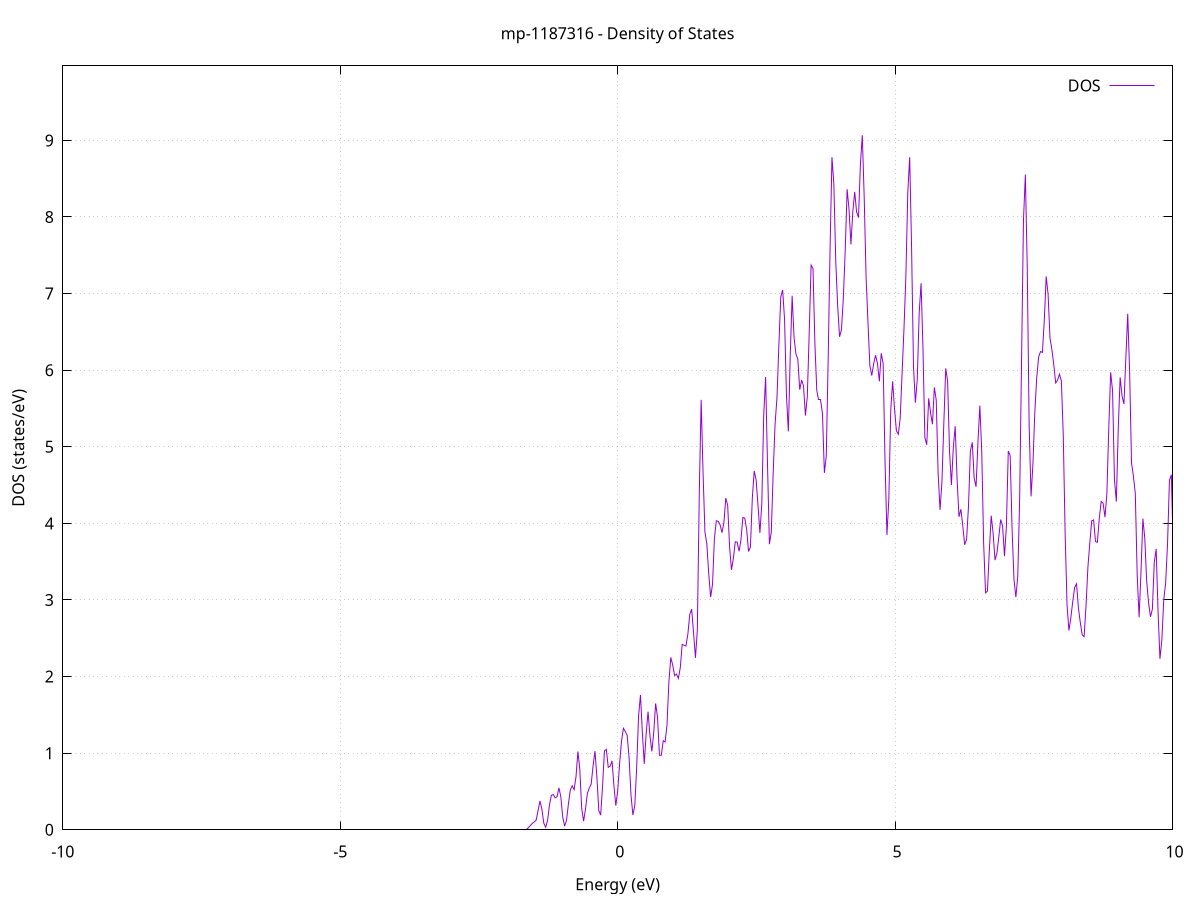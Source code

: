 set title 'mp-1187316 - Density of States'
set xlabel 'Energy (eV)'
set ylabel 'DOS (states/eV)'
set grid
set xrange [-10:10]
set yrange [0:9.973]
set xzeroaxis lt -1
set terminal png size 800,600
set output 'mp-1187316_dos_gnuplot.png'
plot '-' using 1:2 with lines title 'DOS'
-49.442800 0.000000
-49.408600 0.000000
-49.374500 0.000000
-49.340300 0.000000
-49.306100 0.000000
-49.271900 0.000000
-49.237800 0.000000
-49.203600 0.000000
-49.169400 0.000000
-49.135300 0.000000
-49.101100 0.000000
-49.066900 0.000000
-49.032800 0.000000
-48.998600 0.000000
-48.964400 0.000000
-48.930200 0.000000
-48.896100 0.000000
-48.861900 0.000000
-48.827700 0.000000
-48.793600 0.000000
-48.759400 0.000000
-48.725200 0.000000
-48.691100 0.000000
-48.656900 0.000000
-48.622700 0.000000
-48.588500 0.000000
-48.554400 0.000000
-48.520200 0.000000
-48.486000 0.000000
-48.451900 0.000000
-48.417700 0.000000
-48.383500 0.000000
-48.349400 0.000000
-48.315200 0.000000
-48.281000 0.000000
-48.246800 0.000000
-48.212700 0.000000
-48.178500 0.000000
-48.144300 0.000000
-48.110200 0.000000
-48.076000 0.000000
-48.041800 0.000000
-48.007700 0.000000
-47.973500 0.000000
-47.939300 0.000000
-47.905100 0.000000
-47.871000 0.000000
-47.836800 0.000000
-47.802600 0.000000
-47.768500 0.000000
-47.734300 0.000000
-47.700100 0.000000
-47.666000 0.000000
-47.631800 0.000000
-47.597600 0.000000
-47.563400 0.000000
-47.529300 0.000000
-47.495100 0.000000
-47.460900 0.000000
-47.426800 0.000000
-47.392600 0.000000
-47.358400 0.000000
-47.324200 0.000000
-47.290100 0.000000
-47.255900 0.000000
-47.221700 0.000000
-47.187600 0.000000
-47.153400 0.000000
-47.119200 0.000000
-47.085100 0.000000
-47.050900 0.000000
-47.016700 0.000000
-46.982500 0.000000
-46.948400 0.000000
-46.914200 0.000000
-46.880000 0.000000
-46.845900 0.000000
-46.811700 0.000000
-46.777500 0.000000
-46.743400 0.000000
-46.709200 0.000000
-46.675000 0.000000
-46.640800 0.000000
-46.606700 0.000000
-46.572500 0.000000
-46.538300 0.000000
-46.504200 0.000100
-46.470000 0.004500
-46.435800 0.139100
-46.401700 1.754000
-46.367500 9.192200
-46.333300 20.195800
-46.299100 18.690900
-46.265000 7.283100
-46.230800 1.188200
-46.196600 0.080400
-46.162500 0.002200
-46.128300 0.000000
-46.094100 0.000000
-46.060000 0.000000
-46.025800 0.000000
-45.991600 0.000000
-45.957400 0.000000
-45.923300 0.000000
-45.889100 0.000000
-45.854900 0.000000
-45.820800 0.000000
-45.786600 0.000000
-45.752400 0.000000
-45.718300 0.000000
-45.684100 0.000000
-45.649900 0.000000
-45.615700 0.000000
-45.581600 0.000000
-45.547400 0.000000
-45.513200 0.000000
-45.479100 0.000000
-45.444900 0.000000
-45.410700 0.000000
-45.376600 0.000000
-45.342400 0.000000
-45.308200 0.000000
-45.274000 0.000000
-45.239900 0.000000
-45.205700 0.000000
-45.171500 0.000000
-45.137400 0.000000
-45.103200 0.000000
-45.069000 0.000000
-45.034900 0.000000
-45.000700 0.000000
-44.966500 0.000000
-44.932300 0.000000
-44.898200 0.000000
-44.864000 0.000000
-44.829800 0.000000
-44.795700 0.000000
-44.761500 0.000000
-44.727300 0.000000
-44.693100 0.000000
-44.659000 0.000000
-44.624800 0.000000
-44.590600 0.000000
-44.556500 0.000000
-44.522300 0.000000
-44.488100 0.000000
-44.454000 0.000000
-44.419800 0.000000
-44.385600 0.000000
-44.351400 0.000000
-44.317300 0.000000
-44.283100 0.000000
-44.248900 0.000000
-44.214800 0.000000
-44.180600 0.000000
-44.146400 0.000000
-44.112300 0.000000
-44.078100 0.000000
-44.043900 0.000000
-44.009700 0.000000
-43.975600 0.000000
-43.941400 0.000000
-43.907200 0.000000
-43.873100 0.000000
-43.838900 0.000000
-43.804700 0.000000
-43.770600 0.000000
-43.736400 0.000000
-43.702200 0.000000
-43.668000 0.000000
-43.633900 0.000000
-43.599700 0.000000
-43.565500 0.000000
-43.531400 0.000000
-43.497200 0.000000
-43.463000 0.000000
-43.428900 0.000000
-43.394700 0.000000
-43.360500 0.000000
-43.326300 0.000000
-43.292200 0.000000
-43.258000 0.000000
-43.223800 0.000000
-43.189700 0.000000
-43.155500 0.000000
-43.121300 0.000000
-43.087200 0.000000
-43.053000 0.000000
-43.018800 0.000000
-42.984600 0.000000
-42.950500 0.000000
-42.916300 0.000000
-42.882100 0.000000
-42.848000 0.000000
-42.813800 0.000000
-42.779600 0.000000
-42.745500 0.000000
-42.711300 0.000000
-42.677100 0.000000
-42.642900 0.000000
-42.608800 0.000000
-42.574600 0.000000
-42.540400 0.000000
-42.506300 0.000000
-42.472100 0.000000
-42.437900 0.000000
-42.403800 0.000000
-42.369600 0.000000
-42.335400 0.000000
-42.301200 0.000000
-42.267100 0.000000
-42.232900 0.000000
-42.198700 0.000000
-42.164600 0.000000
-42.130400 0.000000
-42.096200 0.000000
-42.062000 0.000000
-42.027900 0.000000
-41.993700 0.000000
-41.959500 0.000000
-41.925400 0.000000
-41.891200 0.000000
-41.857000 0.000000
-41.822900 0.000000
-41.788700 0.000000
-41.754500 0.000000
-41.720300 0.000000
-41.686200 0.000000
-41.652000 0.000000
-41.617800 0.000000
-41.583700 0.000000
-41.549500 0.000000
-41.515300 0.000000
-41.481200 0.000000
-41.447000 0.000000
-41.412800 0.000000
-41.378600 0.000000
-41.344500 0.000000
-41.310300 0.000000
-41.276100 0.000000
-41.242000 0.000000
-41.207800 0.000000
-41.173600 0.000000
-41.139500 0.000000
-41.105300 0.000000
-41.071100 0.000000
-41.036900 0.000000
-41.002800 0.000000
-40.968600 0.000000
-40.934400 0.000000
-40.900300 0.000000
-40.866100 0.000000
-40.831900 0.000000
-40.797800 0.000000
-40.763600 0.000000
-40.729400 0.000000
-40.695200 0.000000
-40.661100 0.000000
-40.626900 0.000000
-40.592700 0.000000
-40.558600 0.000000
-40.524400 0.000000
-40.490200 0.000000
-40.456100 0.000000
-40.421900 0.000000
-40.387700 0.000000
-40.353500 0.000000
-40.319400 0.000000
-40.285200 0.000000
-40.251000 0.000000
-40.216900 0.000000
-40.182700 0.000000
-40.148500 0.000000
-40.114400 0.000000
-40.080200 0.000000
-40.046000 0.000000
-40.011800 0.000000
-39.977700 0.000000
-39.943500 0.000000
-39.909300 0.000000
-39.875200 0.000000
-39.841000 0.000000
-39.806800 0.000000
-39.772700 0.000000
-39.738500 0.000000
-39.704300 0.000000
-39.670100 0.000000
-39.636000 0.000000
-39.601800 0.000000
-39.567600 0.000000
-39.533500 0.000000
-39.499300 0.000000
-39.465100 0.000000
-39.430900 0.000000
-39.396800 0.000000
-39.362600 0.000000
-39.328400 0.000000
-39.294300 0.000000
-39.260100 0.000000
-39.225900 0.000000
-39.191800 0.000000
-39.157600 0.000000
-39.123400 0.000000
-39.089200 0.000000
-39.055100 0.000000
-39.020900 0.000000
-38.986700 0.000000
-38.952600 0.000000
-38.918400 0.000000
-38.884200 0.000000
-38.850100 0.000000
-38.815900 0.000000
-38.781700 0.000000
-38.747500 0.000000
-38.713400 0.000000
-38.679200 0.000000
-38.645000 0.000000
-38.610900 0.000000
-38.576700 0.000000
-38.542500 0.000000
-38.508400 0.000000
-38.474200 0.000000
-38.440000 0.000000
-38.405800 0.000000
-38.371700 0.000000
-38.337500 0.000000
-38.303300 0.000000
-38.269200 0.000000
-38.235000 0.000000
-38.200800 0.000000
-38.166700 0.000000
-38.132500 0.000000
-38.098300 0.000000
-38.064100 0.000000
-38.030000 0.000000
-37.995800 0.000000
-37.961600 0.000000
-37.927500 0.000000
-37.893300 0.000000
-37.859100 0.000000
-37.825000 0.000000
-37.790800 0.000000
-37.756600 0.000000
-37.722400 0.000000
-37.688300 0.000000
-37.654100 0.000000
-37.619900 0.000000
-37.585800 0.000000
-37.551600 0.000000
-37.517400 0.000000
-37.483300 0.000000
-37.449100 0.000000
-37.414900 0.000000
-37.380700 0.000000
-37.346600 0.000000
-37.312400 0.000000
-37.278200 0.000000
-37.244100 0.000000
-37.209900 0.000000
-37.175700 0.000000
-37.141600 0.000000
-37.107400 0.000000
-37.073200 0.000000
-37.039000 0.000000
-37.004900 0.000000
-36.970700 0.000000
-36.936500 0.000000
-36.902400 0.000000
-36.868200 0.000000
-36.834000 0.000000
-36.799800 0.000000
-36.765700 0.000000
-36.731500 0.000000
-36.697300 0.000000
-36.663200 0.000000
-36.629000 0.000000
-36.594800 0.000000
-36.560700 0.000000
-36.526500 0.000000
-36.492300 0.000000
-36.458100 0.000000
-36.424000 0.000000
-36.389800 0.000000
-36.355600 0.000000
-36.321500 0.000000
-36.287300 0.000000
-36.253100 0.000000
-36.219000 0.000000
-36.184800 0.000000
-36.150600 0.000000
-36.116400 0.000000
-36.082300 0.000000
-36.048100 0.000000
-36.013900 0.000000
-35.979800 0.000000
-35.945600 0.000000
-35.911400 0.000000
-35.877300 0.000000
-35.843100 0.000000
-35.808900 0.000000
-35.774700 0.000000
-35.740600 0.000000
-35.706400 0.000000
-35.672200 0.000000
-35.638100 0.000000
-35.603900 0.000000
-35.569700 0.000000
-35.535600 0.000000
-35.501400 0.000000
-35.467200 0.000000
-35.433000 0.000000
-35.398900 0.000000
-35.364700 0.000000
-35.330500 0.000000
-35.296400 0.000000
-35.262200 0.000000
-35.228000 0.000000
-35.193900 0.000000
-35.159700 0.000000
-35.125500 0.000000
-35.091300 0.000000
-35.057200 0.000000
-35.023000 0.000000
-34.988800 0.000000
-34.954700 0.000000
-34.920500 0.000000
-34.886300 0.000000
-34.852200 0.000000
-34.818000 0.000000
-34.783800 0.000000
-34.749600 0.000000
-34.715500 0.000000
-34.681300 0.000000
-34.647100 0.000000
-34.613000 0.000000
-34.578800 0.000000
-34.544600 0.000000
-34.510500 0.000000
-34.476300 0.000000
-34.442100 0.000000
-34.407900 0.000000
-34.373800 0.000000
-34.339600 0.000000
-34.305400 0.000000
-34.271300 0.000000
-34.237100 0.000000
-34.202900 0.000000
-34.168700 0.000000
-34.134600 0.000000
-34.100400 0.000000
-34.066200 0.000000
-34.032100 0.000000
-33.997900 0.000000
-33.963700 0.000000
-33.929600 0.000000
-33.895400 0.000000
-33.861200 0.000000
-33.827000 0.000000
-33.792900 0.000000
-33.758700 0.000000
-33.724500 0.000000
-33.690400 0.000000
-33.656200 0.000000
-33.622000 0.000000
-33.587900 0.000000
-33.553700 0.000000
-33.519500 0.000000
-33.485300 0.000000
-33.451200 0.000000
-33.417000 0.000000
-33.382800 0.000000
-33.348700 0.000000
-33.314500 0.000000
-33.280300 0.000000
-33.246200 0.000000
-33.212000 0.000000
-33.177800 0.000000
-33.143600 0.000000
-33.109500 0.000000
-33.075300 0.000000
-33.041100 0.000000
-33.007000 0.000000
-32.972800 0.000000
-32.938600 0.000000
-32.904500 0.000000
-32.870300 0.000000
-32.836100 0.000000
-32.801900 0.000000
-32.767800 0.000000
-32.733600 0.000000
-32.699400 0.000000
-32.665300 0.000000
-32.631100 0.000000
-32.596900 0.000000
-32.562800 0.000000
-32.528600 0.000000
-32.494400 0.000000
-32.460200 0.000000
-32.426100 0.000000
-32.391900 0.000000
-32.357700 0.000000
-32.323600 0.000000
-32.289400 0.000000
-32.255200 0.000000
-32.221100 0.000000
-32.186900 0.000000
-32.152700 0.000000
-32.118500 0.000000
-32.084400 0.000000
-32.050200 0.000000
-32.016000 0.000000
-31.981900 0.000000
-31.947700 0.000000
-31.913500 0.000000
-31.879400 0.000000
-31.845200 0.000000
-31.811000 0.000000
-31.776800 0.000000
-31.742700 0.000000
-31.708500 0.000000
-31.674300 0.000000
-31.640200 0.000000
-31.606000 0.000000
-31.571800 0.000000
-31.537600 0.000000
-31.503500 0.000000
-31.469300 0.000000
-31.435100 0.000000
-31.401000 0.000000
-31.366800 0.000000
-31.332600 0.000000
-31.298500 0.000000
-31.264300 0.000000
-31.230100 0.000000
-31.195900 0.000000
-31.161800 0.000000
-31.127600 0.000000
-31.093400 0.000000
-31.059300 0.000000
-31.025100 0.000000
-30.990900 0.000000
-30.956800 0.000000
-30.922600 0.000000
-30.888400 0.000000
-30.854200 0.000000
-30.820100 0.000000
-30.785900 0.000000
-30.751700 0.000000
-30.717600 0.000000
-30.683400 0.000000
-30.649200 0.000000
-30.615100 0.000000
-30.580900 0.000000
-30.546700 0.000000
-30.512500 0.000000
-30.478400 0.000000
-30.444200 0.000000
-30.410000 0.000000
-30.375900 0.000000
-30.341700 0.000000
-30.307500 0.000000
-30.273400 0.000000
-30.239200 0.000000
-30.205000 0.000000
-30.170800 0.000000
-30.136700 0.000000
-30.102500 0.000000
-30.068300 0.000000
-30.034200 0.000000
-30.000000 0.000000
-29.965800 0.000000
-29.931700 0.000000
-29.897500 0.000000
-29.863300 0.000000
-29.829100 0.000000
-29.795000 0.000000
-29.760800 0.000000
-29.726600 0.000000
-29.692500 0.000000
-29.658300 0.000000
-29.624100 0.000000
-29.590000 0.000000
-29.555800 0.000000
-29.521600 0.000000
-29.487400 0.000000
-29.453300 0.000000
-29.419100 0.000000
-29.384900 0.000000
-29.350800 0.000000
-29.316600 0.000000
-29.282400 0.000000
-29.248300 0.000000
-29.214100 0.000000
-29.179900 0.000000
-29.145700 0.000000
-29.111600 0.000000
-29.077400 0.000000
-29.043200 0.000000
-29.009100 0.000000
-28.974900 0.000000
-28.940700 0.000000
-28.906500 0.000000
-28.872400 0.000000
-28.838200 0.000000
-28.804000 0.000000
-28.769900 0.000000
-28.735700 0.000000
-28.701500 0.000000
-28.667400 0.000000
-28.633200 0.000000
-28.599000 0.000000
-28.564800 0.000000
-28.530700 0.000000
-28.496500 0.000000
-28.462300 0.000000
-28.428200 0.000000
-28.394000 0.000000
-28.359800 0.000000
-28.325700 0.000000
-28.291500 0.000000
-28.257300 0.000000
-28.223100 0.000000
-28.189000 0.000000
-28.154800 0.000000
-28.120600 0.000000
-28.086500 0.000000
-28.052300 0.000000
-28.018100 0.000000
-27.984000 0.000000
-27.949800 0.000000
-27.915600 0.000000
-27.881400 0.000000
-27.847300 0.000000
-27.813100 0.000000
-27.778900 0.000000
-27.744800 0.000000
-27.710600 0.000000
-27.676400 0.000000
-27.642300 0.000000
-27.608100 0.000000
-27.573900 0.000000
-27.539700 0.000000
-27.505600 0.000000
-27.471400 0.000000
-27.437200 0.000000
-27.403100 0.000000
-27.368900 0.000000
-27.334700 0.000000
-27.300600 0.000000
-27.266400 0.000000
-27.232200 0.000000
-27.198000 0.000000
-27.163900 0.000000
-27.129700 0.000000
-27.095500 0.000000
-27.061400 0.000000
-27.027200 0.000000
-26.993000 0.000000
-26.958900 0.000000
-26.924700 0.000000
-26.890500 0.000000
-26.856300 0.000000
-26.822200 0.000000
-26.788000 0.000000
-26.753800 0.000000
-26.719700 0.000000
-26.685500 0.000000
-26.651300 0.000000
-26.617200 0.000000
-26.583000 0.000000
-26.548800 0.000000
-26.514600 0.000000
-26.480500 0.000000
-26.446300 0.000000
-26.412100 0.000000
-26.378000 0.000000
-26.343800 0.000000
-26.309600 0.000000
-26.275400 0.000000
-26.241300 0.000000
-26.207100 0.000000
-26.172900 0.000000
-26.138800 0.000000
-26.104600 0.000000
-26.070400 0.000000
-26.036300 0.000000
-26.002100 0.000000
-25.967900 0.000000
-25.933700 0.000000
-25.899600 0.000000
-25.865400 0.000000
-25.831200 0.000000
-25.797100 0.000000
-25.762900 0.000000
-25.728700 0.000000
-25.694600 0.000000
-25.660400 0.000000
-25.626200 0.000000
-25.592000 0.000000
-25.557900 0.000000
-25.523700 0.000000
-25.489500 0.000000
-25.455400 0.000000
-25.421200 0.000000
-25.387000 0.000000
-25.352900 0.000000
-25.318700 0.000000
-25.284500 0.000000
-25.250300 0.000000
-25.216200 0.000000
-25.182000 0.000700
-25.147800 0.040500
-25.113700 0.928700
-25.079500 8.925100
-25.045300 36.383800
-25.011200 63.566600
-24.977000 47.884400
-24.942800 15.559600
-24.908600 2.170400
-24.874500 0.128800
-24.840300 0.003200
-24.806100 0.000000
-24.772000 0.000000
-24.737800 0.000000
-24.703600 0.000000
-24.669500 0.000000
-24.635300 0.000000
-24.601100 0.000000
-24.566900 0.000000
-24.532800 0.000000
-24.498600 0.000000
-24.464400 0.000000
-24.430300 0.000000
-24.396100 0.000000
-24.361900 0.000000
-24.327800 0.000000
-24.293600 0.000000
-24.259400 0.000000
-24.225200 0.000000
-24.191100 0.000000
-24.156900 0.000000
-24.122700 0.000000
-24.088600 0.000000
-24.054400 0.000000
-24.020200 0.000000
-23.986100 0.000000
-23.951900 0.000000
-23.917700 0.000000
-23.883500 0.000000
-23.849400 0.000000
-23.815200 0.000000
-23.781000 0.000000
-23.746900 0.000000
-23.712700 0.000000
-23.678500 0.000000
-23.644300 0.000000
-23.610200 0.000000
-23.576000 0.000000
-23.541800 0.000000
-23.507700 0.000000
-23.473500 0.000000
-23.439300 0.000000
-23.405200 0.000000
-23.371000 0.000000
-23.336800 0.000000
-23.302600 0.000000
-23.268500 0.000000
-23.234300 0.000000
-23.200100 0.000000
-23.166000 0.000000
-23.131800 0.000000
-23.097600 0.000000
-23.063500 0.000000
-23.029300 0.000000
-22.995100 0.000000
-22.960900 0.000000
-22.926800 0.000000
-22.892600 0.000000
-22.858400 0.000000
-22.824300 0.000000
-22.790100 0.000000
-22.755900 0.000000
-22.721800 0.000000
-22.687600 0.000000
-22.653400 0.000000
-22.619200 0.000000
-22.585100 0.000000
-22.550900 0.000000
-22.516700 0.000000
-22.482600 0.000000
-22.448400 0.000000
-22.414200 0.000000
-22.380100 0.000000
-22.345900 0.000000
-22.311700 0.000000
-22.277500 0.000000
-22.243400 0.000000
-22.209200 0.000000
-22.175000 0.000000
-22.140900 0.000000
-22.106700 0.000000
-22.072500 0.000000
-22.038400 0.000000
-22.004200 0.000000
-21.970000 0.000000
-21.935800 0.000000
-21.901700 0.000000
-21.867500 0.000000
-21.833300 0.000000
-21.799200 0.000000
-21.765000 0.000000
-21.730800 0.000000
-21.696700 0.000000
-21.662500 0.000000
-21.628300 0.000000
-21.594100 0.000000
-21.560000 0.000000
-21.525800 0.000000
-21.491600 0.000000
-21.457500 0.000000
-21.423300 0.000000
-21.389100 0.000000
-21.355000 0.000000
-21.320800 0.000000
-21.286600 0.000000
-21.252400 0.000000
-21.218300 0.000000
-21.184100 0.000000
-21.149900 0.000000
-21.115800 0.000000
-21.081600 0.000000
-21.047400 0.000000
-21.013200 0.000000
-20.979100 0.000000
-20.944900 0.000000
-20.910700 0.000000
-20.876600 0.000000
-20.842400 0.000000
-20.808200 0.000000
-20.774100 0.000000
-20.739900 0.000000
-20.705700 0.000000
-20.671500 0.000000
-20.637400 0.000000
-20.603200 0.000000
-20.569000 0.000000
-20.534900 0.000000
-20.500700 0.000000
-20.466500 0.000000
-20.432400 0.000000
-20.398200 0.000000
-20.364000 0.000000
-20.329800 0.000000
-20.295700 0.000000
-20.261500 0.000000
-20.227300 0.000000
-20.193200 0.000000
-20.159000 0.000000
-20.124800 0.000000
-20.090700 0.000000
-20.056500 0.000000
-20.022300 0.000000
-19.988100 0.000000
-19.954000 0.000000
-19.919800 0.000000
-19.885600 0.000000
-19.851500 0.000000
-19.817300 0.000000
-19.783100 0.000000
-19.749000 0.000000
-19.714800 0.000000
-19.680600 0.000000
-19.646400 0.000000
-19.612300 0.000000
-19.578100 0.000000
-19.543900 0.000100
-19.509800 0.003300
-19.475600 0.059700
-19.441400 0.498600
-19.407300 2.053500
-19.373100 4.796000
-19.338900 8.064700
-19.304700 12.370800
-19.270600 17.550000
-19.236400 21.725900
-19.202200 24.999500
-19.168100 28.160900
-19.133900 28.311800
-19.099700 22.952600
-19.065600 18.291900
-19.031400 19.406700
-18.997200 22.543600
-18.963000 25.258000
-18.928900 26.937600
-18.894700 26.763800
-18.860500 28.417000
-18.826400 33.737700
-18.792200 39.488100
-18.758000 44.052000
-18.723900 39.796200
-18.689700 22.571900
-18.655500 6.860200
-18.621300 1.029000
-18.587200 0.072600
-18.553000 0.002300
-18.518800 0.000000
-18.484700 0.000000
-18.450500 0.000000
-18.416300 0.000000
-18.382100 0.000000
-18.348000 0.000000
-18.313800 0.000000
-18.279600 0.000000
-18.245500 0.000000
-18.211300 0.000000
-18.177100 0.000000
-18.143000 0.000000
-18.108800 0.000000
-18.074600 0.000000
-18.040400 0.000000
-18.006300 0.000000
-17.972100 0.000000
-17.937900 0.000000
-17.903800 0.000000
-17.869600 0.000000
-17.835400 0.000000
-17.801300 0.000000
-17.767100 0.000000
-17.732900 0.000000
-17.698700 0.000000
-17.664600 0.000000
-17.630400 0.000000
-17.596200 0.000000
-17.562100 0.000000
-17.527900 0.000000
-17.493700 0.000000
-17.459600 0.000000
-17.425400 0.000000
-17.391200 0.000000
-17.357000 0.000000
-17.322900 0.000000
-17.288700 0.000000
-17.254500 0.000000
-17.220400 0.000000
-17.186200 0.000000
-17.152000 0.000000
-17.117900 0.000000
-17.083700 0.000000
-17.049500 0.000000
-17.015300 0.000000
-16.981200 0.000000
-16.947000 0.000000
-16.912800 0.000000
-16.878700 0.000000
-16.844500 0.000000
-16.810300 0.000000
-16.776200 0.000000
-16.742000 0.000000
-16.707800 0.000000
-16.673600 0.000000
-16.639500 0.000000
-16.605300 0.000000
-16.571100 0.000000
-16.537000 0.000000
-16.502800 0.000000
-16.468600 0.000000
-16.434500 0.000000
-16.400300 0.000000
-16.366100 0.000000
-16.331900 0.000000
-16.297800 0.000000
-16.263600 0.000000
-16.229400 0.000000
-16.195300 0.000000
-16.161100 0.000000
-16.126900 0.000000
-16.092800 0.000000
-16.058600 0.000000
-16.024400 0.000000
-15.990200 0.000000
-15.956100 0.000000
-15.921900 0.000000
-15.887700 0.000000
-15.853600 0.000000
-15.819400 0.000000
-15.785200 0.000000
-15.751000 0.000000
-15.716900 0.000000
-15.682700 0.000000
-15.648500 0.000000
-15.614400 0.000000
-15.580200 0.000000
-15.546000 0.000000
-15.511900 0.000000
-15.477700 0.000000
-15.443500 0.000000
-15.409300 0.000000
-15.375200 0.000000
-15.341000 0.000000
-15.306800 0.000000
-15.272700 0.000000
-15.238500 0.000000
-15.204300 0.000000
-15.170200 0.000000
-15.136000 0.000000
-15.101800 0.000000
-15.067600 0.000000
-15.033500 0.000000
-14.999300 0.000000
-14.965100 0.000000
-14.931000 0.000000
-14.896800 0.000000
-14.862600 0.000000
-14.828500 0.000000
-14.794300 0.000000
-14.760100 0.000000
-14.725900 0.000000
-14.691800 0.000000
-14.657600 0.000000
-14.623400 0.000000
-14.589300 0.000000
-14.555100 0.000000
-14.520900 0.000000
-14.486800 0.000000
-14.452600 0.000000
-14.418400 0.000000
-14.384200 0.000000
-14.350100 0.000000
-14.315900 0.000000
-14.281700 0.000000
-14.247600 0.000000
-14.213400 0.000000
-14.179200 0.000000
-14.145100 0.000000
-14.110900 0.000000
-14.076700 0.000000
-14.042500 0.000000
-14.008400 0.000000
-13.974200 0.000000
-13.940000 0.000000
-13.905900 0.000000
-13.871700 0.000000
-13.837500 0.000000
-13.803400 0.000000
-13.769200 0.000000
-13.735000 0.000000
-13.700800 0.000000
-13.666700 0.000000
-13.632500 0.000000
-13.598300 0.000000
-13.564200 0.000000
-13.530000 0.000000
-13.495800 0.000000
-13.461600 0.000000
-13.427500 0.000000
-13.393300 0.000000
-13.359100 0.000000
-13.325000 0.000000
-13.290800 0.000000
-13.256600 0.000000
-13.222500 0.000000
-13.188300 0.000000
-13.154100 0.000000
-13.119900 0.000000
-13.085800 0.000000
-13.051600 0.000000
-13.017400 0.000000
-12.983300 0.000000
-12.949100 0.000000
-12.914900 0.000000
-12.880800 0.000000
-12.846600 0.000000
-12.812400 0.000000
-12.778200 0.000000
-12.744100 0.000000
-12.709900 0.000000
-12.675700 0.000000
-12.641600 0.000000
-12.607400 0.000000
-12.573200 0.000000
-12.539100 0.000000
-12.504900 0.000000
-12.470700 0.000000
-12.436500 0.000000
-12.402400 0.000000
-12.368200 0.000000
-12.334000 0.000000
-12.299900 0.000000
-12.265700 0.000000
-12.231500 0.000000
-12.197400 0.000000
-12.163200 0.000000
-12.129000 0.000000
-12.094800 0.000000
-12.060700 0.000000
-12.026500 0.000000
-11.992300 0.000000
-11.958200 0.000000
-11.924000 0.000000
-11.889800 0.000000
-11.855700 0.000000
-11.821500 0.000000
-11.787300 0.000000
-11.753100 0.000000
-11.719000 0.000000
-11.684800 0.000000
-11.650600 0.000000
-11.616500 0.000000
-11.582300 0.000000
-11.548100 0.000000
-11.514000 0.000000
-11.479800 0.000000
-11.445600 0.000000
-11.411400 0.000000
-11.377300 0.000000
-11.343100 0.000000
-11.308900 0.000000
-11.274800 0.000000
-11.240600 0.000000
-11.206400 0.000000
-11.172300 0.000000
-11.138100 0.000000
-11.103900 0.000000
-11.069700 0.000000
-11.035600 0.000000
-11.001400 0.000000
-10.967200 0.000000
-10.933100 0.000000
-10.898900 0.000000
-10.864700 0.000000
-10.830500 0.000000
-10.796400 0.000000
-10.762200 0.000000
-10.728000 0.000000
-10.693900 0.000000
-10.659700 0.000000
-10.625500 0.000000
-10.591400 0.000000
-10.557200 0.000000
-10.523000 0.000000
-10.488800 0.000000
-10.454700 0.000000
-10.420500 0.000000
-10.386300 0.000000
-10.352200 0.000000
-10.318000 0.000000
-10.283800 0.000000
-10.249700 0.000000
-10.215500 0.000000
-10.181300 0.000000
-10.147100 0.000000
-10.113000 0.000000
-10.078800 0.000000
-10.044600 0.000000
-10.010500 0.000000
-9.976300 0.000000
-9.942100 0.000000
-9.908000 0.000000
-9.873800 0.000000
-9.839600 0.000000
-9.805400 0.000000
-9.771300 0.000000
-9.737100 0.000000
-9.702900 0.000000
-9.668800 0.000000
-9.634600 0.000000
-9.600400 0.000000
-9.566300 0.000000
-9.532100 0.000000
-9.497900 0.000000
-9.463700 0.000000
-9.429600 0.000000
-9.395400 0.000000
-9.361200 0.000000
-9.327100 0.000000
-9.292900 0.000000
-9.258700 0.000000
-9.224600 0.000000
-9.190400 0.000000
-9.156200 0.000000
-9.122000 0.000000
-9.087900 0.000000
-9.053700 0.000000
-9.019500 0.000000
-8.985400 0.000000
-8.951200 0.000000
-8.917000 0.000000
-8.882900 0.000000
-8.848700 0.000000
-8.814500 0.000000
-8.780300 0.000000
-8.746200 0.000000
-8.712000 0.000000
-8.677800 0.000000
-8.643700 0.000000
-8.609500 0.000000
-8.575300 0.000000
-8.541200 0.000000
-8.507000 0.000000
-8.472800 0.000000
-8.438600 0.000000
-8.404500 0.000000
-8.370300 0.000000
-8.336100 0.000000
-8.302000 0.000000
-8.267800 0.000000
-8.233600 0.000000
-8.199400 0.000000
-8.165300 0.000000
-8.131100 0.000000
-8.096900 0.000000
-8.062800 0.000000
-8.028600 0.000000
-7.994400 0.000000
-7.960300 0.000000
-7.926100 0.000000
-7.891900 0.000000
-7.857700 0.000000
-7.823600 0.000000
-7.789400 0.000000
-7.755200 0.000000
-7.721100 0.000000
-7.686900 0.000000
-7.652700 0.000000
-7.618600 0.000000
-7.584400 0.000000
-7.550200 0.000000
-7.516000 0.000000
-7.481900 0.000000
-7.447700 0.000000
-7.413500 0.000000
-7.379400 0.000000
-7.345200 0.000000
-7.311000 0.000000
-7.276900 0.000000
-7.242700 0.000000
-7.208500 0.000000
-7.174300 0.000000
-7.140200 0.000000
-7.106000 0.000000
-7.071800 0.000000
-7.037700 0.000000
-7.003500 0.000000
-6.969300 0.000000
-6.935200 0.000000
-6.901000 0.000000
-6.866800 0.000000
-6.832600 0.000000
-6.798500 0.000000
-6.764300 0.000000
-6.730100 0.000000
-6.696000 0.000000
-6.661800 0.000000
-6.627600 0.000000
-6.593500 0.000000
-6.559300 0.000000
-6.525100 0.000000
-6.490900 0.000000
-6.456800 0.000000
-6.422600 0.000000
-6.388400 0.000000
-6.354300 0.000000
-6.320100 0.000000
-6.285900 0.000000
-6.251800 0.000000
-6.217600 0.000000
-6.183400 0.000000
-6.149200 0.000000
-6.115100 0.000000
-6.080900 0.000000
-6.046700 0.000000
-6.012600 0.000000
-5.978400 0.000000
-5.944200 0.000000
-5.910100 0.000000
-5.875900 0.000000
-5.841700 0.000000
-5.807500 0.000000
-5.773400 0.000000
-5.739200 0.000000
-5.705000 0.000000
-5.670900 0.000000
-5.636700 0.000000
-5.602500 0.000000
-5.568300 0.000000
-5.534200 0.000000
-5.500000 0.000000
-5.465800 0.000000
-5.431700 0.000000
-5.397500 0.000000
-5.363300 0.000000
-5.329200 0.000000
-5.295000 0.000000
-5.260800 0.000000
-5.226600 0.000000
-5.192500 0.000000
-5.158300 0.000000
-5.124100 0.000000
-5.090000 0.000000
-5.055800 0.000000
-5.021600 0.000000
-4.987500 0.000000
-4.953300 0.000000
-4.919100 0.000000
-4.884900 0.000000
-4.850800 0.000000
-4.816600 0.000000
-4.782400 0.000000
-4.748300 0.000000
-4.714100 0.000000
-4.679900 0.000000
-4.645800 0.000000
-4.611600 0.000000
-4.577400 0.000000
-4.543200 0.000000
-4.509100 0.000000
-4.474900 0.000000
-4.440700 0.000000
-4.406600 0.000000
-4.372400 0.000000
-4.338200 0.000000
-4.304100 0.000000
-4.269900 0.000000
-4.235700 0.000000
-4.201500 0.000000
-4.167400 0.000000
-4.133200 0.000000
-4.099000 0.000000
-4.064900 0.000000
-4.030700 0.000000
-3.996500 0.000000
-3.962400 0.000000
-3.928200 0.000000
-3.894000 0.000000
-3.859800 0.000000
-3.825700 0.000000
-3.791500 0.000000
-3.757300 0.000000
-3.723200 0.000000
-3.689000 0.000000
-3.654800 0.000000
-3.620700 0.000000
-3.586500 0.000000
-3.552300 0.000000
-3.518100 0.000000
-3.484000 0.000000
-3.449800 0.000000
-3.415600 0.000000
-3.381500 0.000000
-3.347300 0.000000
-3.313100 0.000000
-3.279000 0.000000
-3.244800 0.000000
-3.210600 0.000000
-3.176400 0.000000
-3.142300 0.000000
-3.108100 0.000000
-3.073900 0.000000
-3.039800 0.000000
-3.005600 0.000000
-2.971400 0.000000
-2.937200 0.000000
-2.903100 0.000000
-2.868900 0.000000
-2.834700 0.000000
-2.800600 0.000000
-2.766400 0.000000
-2.732200 0.000000
-2.698100 0.000000
-2.663900 0.000000
-2.629700 0.000000
-2.595500 0.000000
-2.561400 0.000000
-2.527200 0.000000
-2.493000 0.000000
-2.458900 0.000000
-2.424700 0.000000
-2.390500 0.000000
-2.356400 0.000000
-2.322200 0.000000
-2.288000 0.000000
-2.253800 0.000000
-2.219700 0.000000
-2.185500 0.000000
-2.151300 0.000000
-2.117200 0.000000
-2.083000 0.000000
-2.048800 0.000000
-2.014700 0.000000
-1.980500 0.000000
-1.946300 0.000000
-1.912100 0.000000
-1.878000 0.000000
-1.843800 0.000000
-1.809600 0.000000
-1.775500 0.000000
-1.741300 0.000000
-1.707100 0.000000
-1.673000 0.000900
-1.638800 0.007700
-1.604600 0.029700
-1.570400 0.058200
-1.536300 0.084200
-1.502100 0.103500
-1.467900 0.126900
-1.433800 0.253500
-1.399600 0.374800
-1.365400 0.266600
-1.331300 0.087100
-1.297100 0.031800
-1.262900 0.120800
-1.228700 0.322900
-1.194600 0.449100
-1.160400 0.460900
-1.126200 0.416700
-1.092100 0.432200
-1.057900 0.547500
-1.023700 0.430000
-0.989600 0.164800
-0.955400 0.048500
-0.921200 0.123600
-0.887000 0.339400
-0.852900 0.521500
-0.818700 0.573600
-0.784500 0.524200
-0.750400 0.692300
-0.716200 1.021500
-0.682000 0.789200
-0.647900 0.278900
-0.613700 0.112900
-0.579500 0.271100
-0.545300 0.478100
-0.511200 0.543600
-0.477000 0.596500
-0.442800 0.834600
-0.408700 1.026700
-0.374500 0.696000
-0.340300 0.251600
-0.306100 0.191700
-0.272000 0.569900
-0.237800 1.030100
-0.203600 1.050200
-0.169500 0.815600
-0.135300 0.830100
-0.101100 0.900700
-0.067000 0.574400
-0.032800 0.315300
0.001400 0.512300
0.035600 0.864400
0.069700 1.156600
0.103900 1.324800
0.138100 1.282300
0.172200 1.232000
0.206400 0.938200
0.240600 0.453200
0.274700 0.193300
0.308900 0.316800
0.343100 0.814400
0.377300 1.486500
0.411400 1.760100
0.445600 1.265300
0.479800 0.861200
0.513900 1.252500
0.548100 1.541700
0.582300 1.229600
0.616400 1.023200
0.650600 1.268800
0.684800 1.649300
0.719000 1.467600
0.753100 0.972100
0.787300 0.972700
0.821500 1.163500
0.855600 1.146000
0.889800 1.373900
0.924000 1.933600
0.958100 2.249900
0.992300 2.150500
1.026500 2.013900
1.060700 2.031200
1.094800 1.976600
1.129000 2.116500
1.163200 2.419300
1.197300 2.409700
1.231500 2.400500
1.265700 2.555100
1.299800 2.808000
1.334000 2.881200
1.368200 2.571700
1.402400 2.245000
1.436500 2.608600
1.470700 4.357300
1.504900 5.612300
1.539000 4.670000
1.573200 3.887600
1.607400 3.733200
1.641500 3.344400
1.675700 3.037900
1.709900 3.202800
1.744100 3.803500
1.778200 4.033800
1.812400 4.028000
1.846600 3.980800
1.880700 3.879200
1.914900 4.011300
1.949100 4.329900
1.983200 4.236300
2.017400 3.695100
2.051600 3.393000
2.085800 3.543900
2.119900 3.759800
2.154100 3.755500
2.188300 3.635500
2.222400 3.783800
2.256600 4.077100
2.290800 4.068100
2.325000 3.922800
2.359100 3.632800
2.393300 3.691300
2.427500 4.334100
2.461600 4.685500
2.495800 4.565800
2.530000 4.231800
2.564100 3.875700
2.598300 4.258700
2.632500 5.405900
2.666700 5.911000
2.700800 4.776200
2.735000 3.728800
2.769200 3.886800
2.803300 4.659800
2.837500 5.298800
2.871700 5.643600
2.905800 6.329800
2.940000 6.955700
2.974200 7.047600
3.008400 6.661500
3.042500 5.669700
3.076700 5.200900
3.110900 6.194700
3.145000 6.971500
3.179200 6.428000
3.213400 6.211100
3.247500 6.143700
3.281700 5.745800
3.315900 5.872300
3.350100 5.792300
3.384200 5.407500
3.418400 5.656200
3.452600 6.490800
3.486700 7.371700
3.520900 7.327300
3.555100 6.344300
3.589200 5.734500
3.623400 5.619500
3.657600 5.619500
3.691800 5.429700
3.725900 4.659000
3.760100 4.882100
3.794300 6.145700
3.828400 7.580600
3.862600 8.780000
3.896800 8.428900
3.930900 7.423700
3.965100 6.845900
3.999300 6.435700
4.033500 6.527800
4.067600 6.940600
4.101800 7.566500
4.136000 8.362200
4.170100 8.102200
4.204300 7.642900
4.238500 8.072100
4.272600 8.328100
4.306800 8.064100
4.341000 7.993300
4.375200 8.687100
4.409300 9.066500
4.443500 8.261400
4.477700 7.213800
4.511800 6.620100
4.546000 6.056500
4.580200 5.929700
4.614300 6.085400
4.648500 6.195300
4.682700 6.088300
4.716900 5.855100
4.751000 6.221100
4.785200 6.085500
4.819400 4.798300
4.853500 3.849800
4.887700 4.318700
4.921900 5.478600
4.956100 5.855400
4.990200 5.497800
5.024400 5.207200
5.058600 5.163700
5.092700 5.374800
5.126900 5.964800
5.161100 6.549200
5.195200 7.240500
5.229400 8.321700
5.263600 8.780100
5.297800 7.589500
5.331900 6.052100
5.366100 5.576700
5.400300 5.884200
5.434400 6.745100
5.468600 7.135300
5.502800 6.290600
5.536900 5.121700
5.571100 5.026700
5.605300 5.633000
5.639500 5.444800
5.673600 5.294800
5.707800 5.775500
5.742000 5.608100
5.776100 4.648900
5.810300 4.176400
5.844500 4.538800
5.878600 5.301700
5.912800 6.023400
5.947000 5.858200
5.981200 4.947800
6.015300 4.501300
6.049500 4.988200
6.083700 5.268700
6.117800 4.575700
6.152000 4.086300
6.186200 4.184700
6.220300 3.968900
6.254500 3.720800
6.288700 3.792000
6.322900 4.214800
6.357000 4.942500
6.391200 5.058300
6.425400 4.591600
6.459500 4.478700
6.493700 5.059000
6.527900 5.537800
6.562000 4.941400
6.596200 3.742600
6.630400 3.093300
6.664600 3.115700
6.698700 3.641100
6.732900 4.101300
6.767100 3.871600
6.801200 3.521200
6.835400 3.610700
6.869600 3.823100
6.903700 4.050100
6.937900 3.967400
6.972100 3.572200
7.006300 3.958300
7.040400 4.944600
7.074600 4.884100
7.108800 3.927700
7.142900 3.270200
7.177100 3.037300
7.211300 3.307800
7.245400 4.318800
7.279600 6.128800
7.313800 7.950100
7.348000 8.555300
7.382100 7.348100
7.416300 5.287800
7.450500 4.352500
7.484600 4.771900
7.518800 5.452900
7.553000 5.903100
7.587200 6.171200
7.621300 6.243700
7.655500 6.231400
7.689700 6.654800
7.723800 7.224900
7.758000 6.991000
7.792200 6.419300
7.826300 6.269300
7.860500 6.070600
7.894700 5.834400
7.928900 5.870800
7.963000 5.947300
7.997200 5.861500
8.031400 5.155500
8.065500 3.849000
8.099700 2.927800
8.133900 2.601800
8.168000 2.768300
8.202200 2.980600
8.236400 3.163400
8.270600 3.211200
8.304700 2.896400
8.338900 2.701800
8.373100 2.544000
8.407200 2.522600
8.441400 2.921700
8.475600 3.431500
8.509700 3.743100
8.543900 4.034600
8.578100 4.045300
8.612300 3.762400
8.646400 3.752700
8.680600 4.067500
8.714800 4.285500
8.748900 4.265000
8.783100 4.081200
8.817300 4.389300
8.851400 5.235100
8.885600 5.972400
8.919800 5.732300
8.954000 4.570800
8.988100 4.284500
9.022300 5.235500
9.056500 5.906500
9.090600 5.663300
9.124800 5.558500
9.159000 6.157700
9.193100 6.737200
9.227300 5.980700
9.261500 4.789600
9.295700 4.617100
9.329800 4.387400
9.364000 3.322600
9.398200 2.774000
9.432300 3.372600
9.466500 4.062900
9.500700 3.804600
9.534800 3.243700
9.569000 2.961100
9.603200 2.780600
9.637400 2.880200
9.671500 3.491100
9.705700 3.666900
9.739900 2.845500
9.774000 2.231400
9.808200 2.477800
9.842400 3.002000
9.876500 3.224300
9.910700 3.734200
9.944900 4.563300
9.979100 4.633800
10.013200 3.664500
10.047400 2.288500
10.081600 1.477300
10.115700 1.911100
10.149900 3.313200
10.184100 4.341200
10.218300 4.190100
10.252400 3.298900
10.286600 2.141600
10.320800 1.276100
10.354900 1.208300
10.389100 1.720100
10.423300 2.189600
10.457400 2.325400
10.491600 2.125800
10.525800 1.895600
10.560000 1.830700
10.594100 2.120900
10.628300 2.504800
10.662500 1.921300
10.696600 0.922800
10.730800 0.884800
10.765000 1.644100
10.799100 2.359200
10.833300 2.480800
10.867500 2.387800
10.901700 2.416400
10.935800 2.150100
10.970000 2.237100
11.004200 3.094800
11.038300 3.876700
11.072500 4.221200
11.106700 4.096400
11.140800 3.620200
11.175000 3.301100
11.209200 3.319500
11.243400 3.418100
11.277500 3.401100
11.311700 3.052700
11.345900 2.748100
11.380000 2.653500
11.414200 2.492900
11.448400 2.527100
11.482500 2.754100
11.516700 3.063200
11.550900 3.118700
11.585100 2.925900
11.619200 3.239300
11.653400 4.350800
11.687600 4.953500
11.721700 4.675300
11.755900 4.192800
11.790100 3.736400
11.824200 3.590600
11.858400 3.594000
11.892600 3.348200
11.926800 2.738900
11.960900 1.935800
11.995100 1.393600
12.029300 1.274200
12.063400 1.642300
12.097600 2.172200
12.131800 2.598000
12.165900 2.596200
12.200100 2.187200
12.234300 2.125800
12.268500 2.534800
12.302600 2.872500
12.336800 2.894500
12.371000 2.826100
12.405100 2.755700
12.439300 2.590600
12.473500 2.788200
12.507600 3.452200
12.541800 3.668200
12.576000 3.310300
12.610200 3.076700
12.644300 2.574400
12.678500 1.823400
12.712700 1.385900
12.746800 1.684300
12.781000 2.368400
12.815200 2.737400
12.849400 2.881700
12.883500 2.864000
12.917700 2.802500
12.951900 3.173000
12.986000 3.352000
13.020200 3.317200
13.054400 3.386600
13.088500 3.307800
13.122700 3.330500
13.156900 3.414800
13.191100 3.688500
13.225200 4.040900
13.259400 3.971800
13.293600 3.761500
13.327700 3.751000
13.361900 3.893000
13.396100 4.102200
13.430200 4.176400
13.464400 7.106800
13.498600 25.796600
13.532800 59.647700
13.566900 62.656100
13.601100 30.237300
13.635300 8.807000
13.669400 3.919500
13.703600 3.822600
13.737800 4.503700
13.771900 4.513500
13.806100 3.679700
13.840300 3.125700
13.874500 3.294500
13.908600 3.589700
13.942800 3.339500
13.977000 3.379900
14.011100 4.536900
14.045300 5.687400
14.079500 5.904700
14.113600 5.697900
14.147800 5.507100
14.182000 5.259400
14.216200 4.937500
14.250300 5.081500
14.284500 5.244900
14.318700 4.806100
14.352800 4.311900
14.387000 4.282500
14.421200 4.734600
14.455300 5.104900
14.489500 5.036300
14.523700 4.660500
14.557900 4.122200
14.592000 3.684800
14.626200 3.413200
14.660400 2.829700
14.694500 2.431100
14.728700 2.689100
14.762900 3.139100
14.797000 3.745800
14.831200 4.610000
14.865400 5.151700
14.899600 5.099700
14.933700 4.378000
14.967900 3.326600
15.002100 2.962900
15.036200 3.478700
15.070400 3.971500
15.104600 4.032300
15.138700 3.611800
15.172900 3.349900
15.207100 3.410800
15.241300 3.250100
15.275400 2.623600
15.309600 1.875600
15.343800 1.681600
15.377900 1.931800
15.412100 2.172000
15.446300 1.797100
15.480500 0.945000
15.514600 0.320200
15.548800 0.125100
15.583000 0.071900
15.617100 0.025300
15.651300 0.013800
15.685500 0.033300
15.719600 0.052300
15.753800 0.082000
15.788000 0.155000
15.822200 0.162200
15.856300 0.073700
15.890500 0.014100
15.924700 0.001100
15.958800 0.000000
15.993000 0.000000
16.027200 0.000000
16.061300 0.000000
16.095500 0.000000
16.129700 0.000000
16.163900 0.000000
16.198000 0.000000
16.232200 0.000000
16.266400 0.000000
16.300500 0.000000
16.334700 0.000000
16.368900 0.000000
16.403000 0.000000
16.437200 0.000000
16.471400 0.000000
16.505600 0.000000
16.539700 0.000000
16.573900 0.000000
16.608100 0.000000
16.642200 0.000000
16.676400 0.000000
16.710600 0.000000
16.744700 0.000000
16.778900 0.000000
16.813100 0.000000
16.847300 0.000000
16.881400 0.000000
16.915600 0.000000
16.949800 0.000000
16.983900 0.000000
17.018100 0.000000
17.052300 0.000000
17.086400 0.000000
17.120600 0.000000
17.154800 0.000000
17.189000 0.000000
17.223100 0.000000
17.257300 0.000000
17.291500 0.000000
17.325600 0.000000
17.359800 0.000000
17.394000 0.000000
17.428100 0.000000
17.462300 0.000000
17.496500 0.000000
17.530700 0.000000
17.564800 0.000000
17.599000 0.000000
17.633200 0.000000
17.667300 0.000000
17.701500 0.000000
17.735700 0.000000
17.769800 0.000000
17.804000 0.000000
17.838200 0.000000
17.872400 0.000000
17.906500 0.000000
17.940700 0.000000
17.974900 0.000000
18.009000 0.000000
18.043200 0.000000
18.077400 0.000000
18.111600 0.000000
18.145700 0.000000
18.179900 0.000000
18.214100 0.000000
18.248200 0.000000
18.282400 0.000000
18.316600 0.000000
18.350700 0.000000
18.384900 0.000000
18.419100 0.000000
18.453300 0.000000
18.487400 0.000000
18.521600 0.000000
18.555800 0.000000
18.589900 0.000000
18.624100 0.000000
18.658300 0.000000
18.692400 0.000000
18.726600 0.000000
18.760800 0.000000
18.795000 0.000000
18.829100 0.000000
18.863300 0.000000
18.897500 0.000000
e
